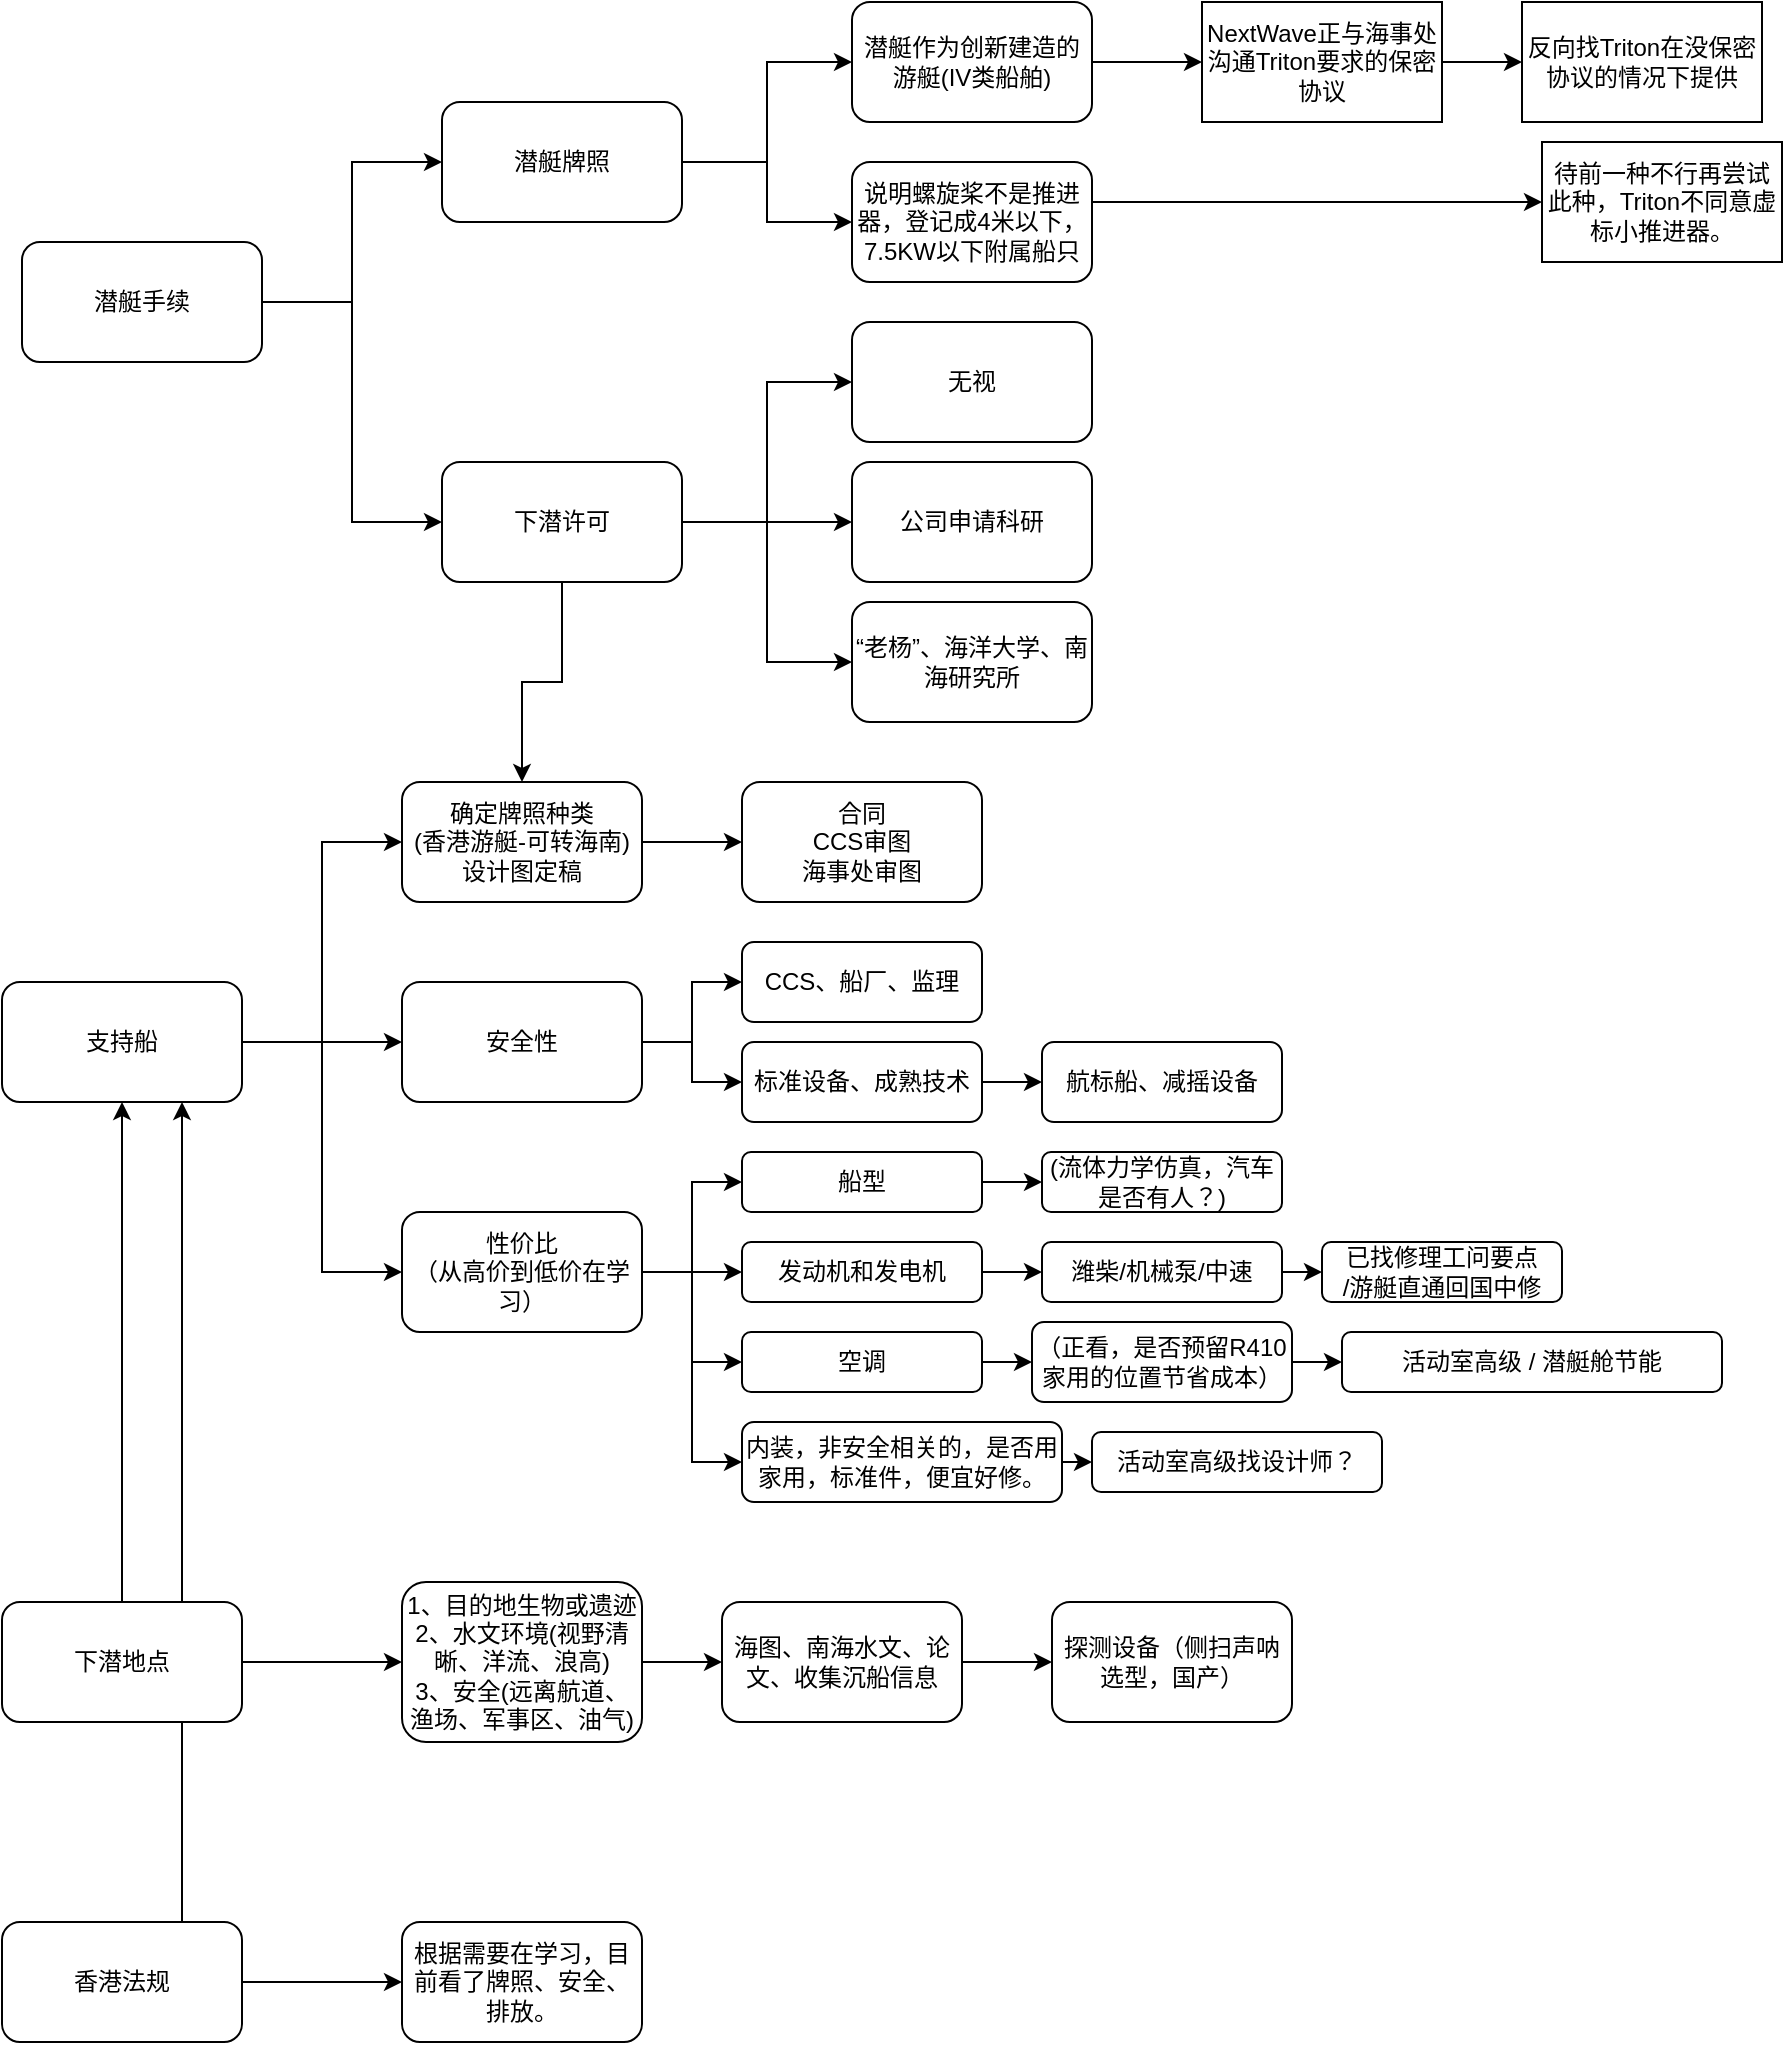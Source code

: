 <mxfile version="22.1.7" type="github">
  <diagram name="第 1 页" id="eVJsNLCNCUM8TFV9pEN_">
    <mxGraphModel dx="1048" dy="591" grid="1" gridSize="10" guides="1" tooltips="1" connect="1" arrows="1" fold="1" page="1" pageScale="1" pageWidth="827" pageHeight="1169" math="0" shadow="0">
      <root>
        <mxCell id="0" />
        <mxCell id="1" parent="0" />
        <mxCell id="Xnv4SM8pmu6KSxDaKhVw-44" style="edgeStyle=orthogonalEdgeStyle;rounded=0;orthogonalLoop=1;jettySize=auto;html=1;exitX=0.75;exitY=0;exitDx=0;exitDy=0;entryX=0.75;entryY=1;entryDx=0;entryDy=0;" edge="1" parent="1" source="y-pHavdXfrGVGDhUzRtg-7" target="uJTnzZAIRmg2BBLwjQIl-14">
          <mxGeometry relative="1" as="geometry" />
        </mxCell>
        <mxCell id="uJTnzZAIRmg2BBLwjQIl-10" style="edgeStyle=orthogonalEdgeStyle;rounded=0;orthogonalLoop=1;jettySize=auto;html=1;exitX=1;exitY=0.5;exitDx=0;exitDy=0;entryX=0;entryY=0.5;entryDx=0;entryDy=0;" parent="1" source="uJTnzZAIRmg2BBLwjQIl-1" target="uJTnzZAIRmg2BBLwjQIl-2" edge="1">
          <mxGeometry relative="1" as="geometry" />
        </mxCell>
        <mxCell id="y-pHavdXfrGVGDhUzRtg-1" style="edgeStyle=orthogonalEdgeStyle;rounded=0;orthogonalLoop=1;jettySize=auto;html=1;exitX=1;exitY=0.5;exitDx=0;exitDy=0;entryX=0;entryY=0.5;entryDx=0;entryDy=0;" parent="1" source="uJTnzZAIRmg2BBLwjQIl-1" target="uJTnzZAIRmg2BBLwjQIl-3" edge="1">
          <mxGeometry relative="1" as="geometry" />
        </mxCell>
        <mxCell id="uJTnzZAIRmg2BBLwjQIl-1" value="潜艇手续" style="rounded=1;whiteSpace=wrap;html=1;" parent="1" vertex="1">
          <mxGeometry x="110" y="130" width="120" height="60" as="geometry" />
        </mxCell>
        <mxCell id="uJTnzZAIRmg2BBLwjQIl-6" style="edgeStyle=orthogonalEdgeStyle;rounded=0;orthogonalLoop=1;jettySize=auto;html=1;exitX=1;exitY=0.5;exitDx=0;exitDy=0;entryX=0;entryY=0.5;entryDx=0;entryDy=0;" parent="1" source="uJTnzZAIRmg2BBLwjQIl-2" target="uJTnzZAIRmg2BBLwjQIl-4" edge="1">
          <mxGeometry relative="1" as="geometry" />
        </mxCell>
        <mxCell id="y-pHavdXfrGVGDhUzRtg-3" style="edgeStyle=orthogonalEdgeStyle;rounded=0;orthogonalLoop=1;jettySize=auto;html=1;exitX=1;exitY=0.5;exitDx=0;exitDy=0;entryX=0;entryY=0.5;entryDx=0;entryDy=0;" parent="1" source="uJTnzZAIRmg2BBLwjQIl-2" target="y-pHavdXfrGVGDhUzRtg-2" edge="1">
          <mxGeometry relative="1" as="geometry" />
        </mxCell>
        <mxCell id="uJTnzZAIRmg2BBLwjQIl-2" value="潜艇牌照" style="rounded=1;whiteSpace=wrap;html=1;" parent="1" vertex="1">
          <mxGeometry x="320" y="60" width="120" height="60" as="geometry" />
        </mxCell>
        <mxCell id="uJTnzZAIRmg2BBLwjQIl-12" style="edgeStyle=orthogonalEdgeStyle;rounded=0;orthogonalLoop=1;jettySize=auto;html=1;exitX=1;exitY=0.5;exitDx=0;exitDy=0;entryX=0;entryY=0.5;entryDx=0;entryDy=0;" parent="1" source="uJTnzZAIRmg2BBLwjQIl-3" target="uJTnzZAIRmg2BBLwjQIl-8" edge="1">
          <mxGeometry relative="1" as="geometry" />
        </mxCell>
        <mxCell id="uJTnzZAIRmg2BBLwjQIl-13" style="edgeStyle=orthogonalEdgeStyle;rounded=0;orthogonalLoop=1;jettySize=auto;html=1;exitX=1;exitY=0.5;exitDx=0;exitDy=0;entryX=0;entryY=0.5;entryDx=0;entryDy=0;" parent="1" source="uJTnzZAIRmg2BBLwjQIl-3" target="uJTnzZAIRmg2BBLwjQIl-9" edge="1">
          <mxGeometry relative="1" as="geometry" />
        </mxCell>
        <mxCell id="Xnv4SM8pmu6KSxDaKhVw-2" style="edgeStyle=orthogonalEdgeStyle;rounded=0;orthogonalLoop=1;jettySize=auto;html=1;exitX=1;exitY=0.5;exitDx=0;exitDy=0;entryX=0;entryY=0.5;entryDx=0;entryDy=0;" edge="1" parent="1" source="uJTnzZAIRmg2BBLwjQIl-3" target="Xnv4SM8pmu6KSxDaKhVw-1">
          <mxGeometry relative="1" as="geometry" />
        </mxCell>
        <mxCell id="Xnv4SM8pmu6KSxDaKhVw-42" style="edgeStyle=orthogonalEdgeStyle;rounded=0;orthogonalLoop=1;jettySize=auto;html=1;exitX=0.5;exitY=1;exitDx=0;exitDy=0;entryX=0.5;entryY=0;entryDx=0;entryDy=0;" edge="1" parent="1" source="uJTnzZAIRmg2BBLwjQIl-3" target="uJTnzZAIRmg2BBLwjQIl-18">
          <mxGeometry relative="1" as="geometry" />
        </mxCell>
        <mxCell id="uJTnzZAIRmg2BBLwjQIl-3" value="下潜许可" style="rounded=1;whiteSpace=wrap;html=1;" parent="1" vertex="1">
          <mxGeometry x="320" y="240" width="120" height="60" as="geometry" />
        </mxCell>
        <mxCell id="uJTnzZAIRmg2BBLwjQIl-28" style="edgeStyle=orthogonalEdgeStyle;rounded=0;orthogonalLoop=1;jettySize=auto;html=1;exitX=1;exitY=0.5;exitDx=0;exitDy=0;entryX=0;entryY=0.5;entryDx=0;entryDy=0;" parent="1" source="uJTnzZAIRmg2BBLwjQIl-4" target="uJTnzZAIRmg2BBLwjQIl-17" edge="1">
          <mxGeometry relative="1" as="geometry" />
        </mxCell>
        <mxCell id="uJTnzZAIRmg2BBLwjQIl-4" value="潜艇作为创新建造的游艇(IV类船舶)" style="rounded=1;whiteSpace=wrap;html=1;" parent="1" vertex="1">
          <mxGeometry x="525" y="10" width="120" height="60" as="geometry" />
        </mxCell>
        <mxCell id="y-pHavdXfrGVGDhUzRtg-6" style="edgeStyle=orthogonalEdgeStyle;rounded=0;orthogonalLoop=1;jettySize=auto;html=1;exitX=1;exitY=0.5;exitDx=0;exitDy=0;" parent="1" edge="1">
          <mxGeometry relative="1" as="geometry">
            <mxPoint x="870" y="110" as="targetPoint" />
            <mxPoint x="645" y="110" as="sourcePoint" />
          </mxGeometry>
        </mxCell>
        <mxCell id="uJTnzZAIRmg2BBLwjQIl-8" value="公司申请科研" style="rounded=1;whiteSpace=wrap;html=1;" parent="1" vertex="1">
          <mxGeometry x="525" y="240" width="120" height="60" as="geometry" />
        </mxCell>
        <mxCell id="uJTnzZAIRmg2BBLwjQIl-9" value="“老杨”、海洋大学、南海研究所" style="rounded=1;whiteSpace=wrap;html=1;" parent="1" vertex="1">
          <mxGeometry x="525" y="310" width="120" height="60" as="geometry" />
        </mxCell>
        <mxCell id="uJTnzZAIRmg2BBLwjQIl-19" style="edgeStyle=orthogonalEdgeStyle;rounded=0;orthogonalLoop=1;jettySize=auto;html=1;exitX=1;exitY=0.5;exitDx=0;exitDy=0;entryX=0;entryY=0.5;entryDx=0;entryDy=0;" parent="1" source="uJTnzZAIRmg2BBLwjQIl-14" target="uJTnzZAIRmg2BBLwjQIl-18" edge="1">
          <mxGeometry relative="1" as="geometry" />
        </mxCell>
        <mxCell id="Xnv4SM8pmu6KSxDaKhVw-4" style="edgeStyle=orthogonalEdgeStyle;rounded=0;orthogonalLoop=1;jettySize=auto;html=1;exitX=1;exitY=0.5;exitDx=0;exitDy=0;entryX=0;entryY=0.5;entryDx=0;entryDy=0;" edge="1" parent="1" source="uJTnzZAIRmg2BBLwjQIl-14" target="uJTnzZAIRmg2BBLwjQIl-21">
          <mxGeometry relative="1" as="geometry" />
        </mxCell>
        <mxCell id="Xnv4SM8pmu6KSxDaKhVw-5" style="edgeStyle=orthogonalEdgeStyle;rounded=0;orthogonalLoop=1;jettySize=auto;html=1;exitX=1;exitY=0.5;exitDx=0;exitDy=0;entryX=0;entryY=0.5;entryDx=0;entryDy=0;" edge="1" parent="1" source="uJTnzZAIRmg2BBLwjQIl-14" target="uJTnzZAIRmg2BBLwjQIl-24">
          <mxGeometry relative="1" as="geometry" />
        </mxCell>
        <mxCell id="uJTnzZAIRmg2BBLwjQIl-14" value="支持船" style="rounded=1;whiteSpace=wrap;html=1;" parent="1" vertex="1">
          <mxGeometry x="100" y="500" width="120" height="60" as="geometry" />
        </mxCell>
        <mxCell id="Xnv4SM8pmu6KSxDaKhVw-41" style="edgeStyle=orthogonalEdgeStyle;rounded=0;orthogonalLoop=1;jettySize=auto;html=1;exitX=1;exitY=0.5;exitDx=0;exitDy=0;entryX=0;entryY=0.5;entryDx=0;entryDy=0;" edge="1" parent="1" source="uJTnzZAIRmg2BBLwjQIl-17" target="Xnv4SM8pmu6KSxDaKhVw-40">
          <mxGeometry relative="1" as="geometry" />
        </mxCell>
        <mxCell id="uJTnzZAIRmg2BBLwjQIl-17" value="NextWave正与海事处沟通Triton要求的保密协议" style="rounded=0;whiteSpace=wrap;html=1;" parent="1" vertex="1">
          <mxGeometry x="700" y="10" width="120" height="60" as="geometry" />
        </mxCell>
        <mxCell id="uJTnzZAIRmg2BBLwjQIl-23" style="edgeStyle=orthogonalEdgeStyle;rounded=0;orthogonalLoop=1;jettySize=auto;html=1;exitX=1;exitY=0.5;exitDx=0;exitDy=0;entryX=0;entryY=0.5;entryDx=0;entryDy=0;" parent="1" source="uJTnzZAIRmg2BBLwjQIl-18" target="uJTnzZAIRmg2BBLwjQIl-20" edge="1">
          <mxGeometry relative="1" as="geometry" />
        </mxCell>
        <mxCell id="uJTnzZAIRmg2BBLwjQIl-18" value="确定牌照种类&lt;br&gt;(香港游艇-可转海南)&lt;br&gt;设计图定稿" style="rounded=1;whiteSpace=wrap;html=1;" parent="1" vertex="1">
          <mxGeometry x="300" y="400" width="120" height="60" as="geometry" />
        </mxCell>
        <mxCell id="uJTnzZAIRmg2BBLwjQIl-20" value="合同&lt;br&gt;CCS审图&lt;br&gt;海事处审图" style="rounded=1;whiteSpace=wrap;html=1;" parent="1" vertex="1">
          <mxGeometry x="470" y="400" width="120" height="60" as="geometry" />
        </mxCell>
        <mxCell id="Xnv4SM8pmu6KSxDaKhVw-15" style="edgeStyle=orthogonalEdgeStyle;rounded=0;orthogonalLoop=1;jettySize=auto;html=1;exitX=1;exitY=0.5;exitDx=0;exitDy=0;entryX=0;entryY=0.5;entryDx=0;entryDy=0;" edge="1" parent="1" source="uJTnzZAIRmg2BBLwjQIl-21" target="Xnv4SM8pmu6KSxDaKhVw-6">
          <mxGeometry relative="1" as="geometry" />
        </mxCell>
        <mxCell id="Xnv4SM8pmu6KSxDaKhVw-16" style="edgeStyle=orthogonalEdgeStyle;rounded=0;orthogonalLoop=1;jettySize=auto;html=1;exitX=1;exitY=0.5;exitDx=0;exitDy=0;entryX=0;entryY=0.5;entryDx=0;entryDy=0;" edge="1" parent="1" source="uJTnzZAIRmg2BBLwjQIl-21" target="Xnv4SM8pmu6KSxDaKhVw-7">
          <mxGeometry relative="1" as="geometry" />
        </mxCell>
        <mxCell id="uJTnzZAIRmg2BBLwjQIl-21" value="安全性" style="rounded=1;whiteSpace=wrap;html=1;" parent="1" vertex="1">
          <mxGeometry x="300" y="500" width="120" height="60" as="geometry" />
        </mxCell>
        <mxCell id="Xnv4SM8pmu6KSxDaKhVw-12" style="edgeStyle=orthogonalEdgeStyle;rounded=0;orthogonalLoop=1;jettySize=auto;html=1;exitX=1;exitY=0.5;exitDx=0;exitDy=0;entryX=0;entryY=0.5;entryDx=0;entryDy=0;" edge="1" parent="1" source="uJTnzZAIRmg2BBLwjQIl-24" target="Xnv4SM8pmu6KSxDaKhVw-8">
          <mxGeometry relative="1" as="geometry" />
        </mxCell>
        <mxCell id="Xnv4SM8pmu6KSxDaKhVw-13" style="edgeStyle=orthogonalEdgeStyle;rounded=0;orthogonalLoop=1;jettySize=auto;html=1;exitX=1;exitY=0.5;exitDx=0;exitDy=0;entryX=0;entryY=0.5;entryDx=0;entryDy=0;" edge="1" parent="1" source="uJTnzZAIRmg2BBLwjQIl-24" target="Xnv4SM8pmu6KSxDaKhVw-10">
          <mxGeometry relative="1" as="geometry" />
        </mxCell>
        <mxCell id="Xnv4SM8pmu6KSxDaKhVw-24" style="edgeStyle=orthogonalEdgeStyle;rounded=0;orthogonalLoop=1;jettySize=auto;html=1;exitX=1;exitY=0.5;exitDx=0;exitDy=0;entryX=0;entryY=0.5;entryDx=0;entryDy=0;" edge="1" parent="1" source="uJTnzZAIRmg2BBLwjQIl-24" target="Xnv4SM8pmu6KSxDaKhVw-23">
          <mxGeometry relative="1" as="geometry" />
        </mxCell>
        <mxCell id="Xnv4SM8pmu6KSxDaKhVw-29" style="edgeStyle=orthogonalEdgeStyle;rounded=0;orthogonalLoop=1;jettySize=auto;html=1;exitX=1;exitY=0.5;exitDx=0;exitDy=0;entryX=0;entryY=0.5;entryDx=0;entryDy=0;" edge="1" parent="1" source="uJTnzZAIRmg2BBLwjQIl-24" target="Xnv4SM8pmu6KSxDaKhVw-17">
          <mxGeometry relative="1" as="geometry" />
        </mxCell>
        <mxCell id="uJTnzZAIRmg2BBLwjQIl-24" value="性价比&lt;br&gt;（从高价到低价在学习）" style="rounded=1;whiteSpace=wrap;html=1;" parent="1" vertex="1">
          <mxGeometry x="300" y="615" width="120" height="60" as="geometry" />
        </mxCell>
        <mxCell id="uJTnzZAIRmg2BBLwjQIl-31" style="edgeStyle=orthogonalEdgeStyle;rounded=0;orthogonalLoop=1;jettySize=auto;html=1;exitX=1;exitY=0.5;exitDx=0;exitDy=0;entryX=0;entryY=0.5;entryDx=0;entryDy=0;" parent="1" source="uJTnzZAIRmg2BBLwjQIl-26" target="uJTnzZAIRmg2BBLwjQIl-27" edge="1">
          <mxGeometry relative="1" as="geometry" />
        </mxCell>
        <mxCell id="uJTnzZAIRmg2BBLwjQIl-32" style="edgeStyle=orthogonalEdgeStyle;rounded=0;orthogonalLoop=1;jettySize=auto;html=1;exitX=0.5;exitY=0;exitDx=0;exitDy=0;entryX=0.5;entryY=1;entryDx=0;entryDy=0;" parent="1" source="uJTnzZAIRmg2BBLwjQIl-26" target="uJTnzZAIRmg2BBLwjQIl-14" edge="1">
          <mxGeometry relative="1" as="geometry" />
        </mxCell>
        <mxCell id="uJTnzZAIRmg2BBLwjQIl-26" value="下潜地点" style="rounded=1;whiteSpace=wrap;html=1;" parent="1" vertex="1">
          <mxGeometry x="100" y="810" width="120" height="60" as="geometry" />
        </mxCell>
        <mxCell id="Xnv4SM8pmu6KSxDaKhVw-38" style="edgeStyle=orthogonalEdgeStyle;rounded=0;orthogonalLoop=1;jettySize=auto;html=1;exitX=1;exitY=0.5;exitDx=0;exitDy=0;" edge="1" parent="1" source="uJTnzZAIRmg2BBLwjQIl-27" target="Xnv4SM8pmu6KSxDaKhVw-35">
          <mxGeometry relative="1" as="geometry" />
        </mxCell>
        <mxCell id="uJTnzZAIRmg2BBLwjQIl-27" value="1、目的地生物或遗迹&lt;br&gt;2、水文环境(视野清晰、洋流、浪高)&lt;br&gt;3、安全(远离航道、渔场、军事区、油气)" style="rounded=1;whiteSpace=wrap;html=1;" parent="1" vertex="1">
          <mxGeometry x="300" y="800" width="120" height="80" as="geometry" />
        </mxCell>
        <mxCell id="y-pHavdXfrGVGDhUzRtg-2" value="说明螺旋桨不是推进器，登记成4米以下，7.5KW以下附属船只" style="rounded=1;whiteSpace=wrap;html=1;" parent="1" vertex="1">
          <mxGeometry x="525" y="90" width="120" height="60" as="geometry" />
        </mxCell>
        <mxCell id="y-pHavdXfrGVGDhUzRtg-10" style="edgeStyle=orthogonalEdgeStyle;rounded=0;orthogonalLoop=1;jettySize=auto;html=1;exitX=1;exitY=0.5;exitDx=0;exitDy=0;" parent="1" source="y-pHavdXfrGVGDhUzRtg-7" edge="1">
          <mxGeometry relative="1" as="geometry">
            <mxPoint x="300" y="1000" as="targetPoint" />
          </mxGeometry>
        </mxCell>
        <mxCell id="y-pHavdXfrGVGDhUzRtg-7" value="香港法规" style="rounded=1;whiteSpace=wrap;html=1;" parent="1" vertex="1">
          <mxGeometry x="100" y="970" width="120" height="60" as="geometry" />
        </mxCell>
        <mxCell id="RBoVIYKwUGzxHA82L_Fq-1" value="根据需要在学习，目前看了牌照、安全、排放。" style="rounded=1;whiteSpace=wrap;html=1;" parent="1" vertex="1">
          <mxGeometry x="300" y="970" width="120" height="60" as="geometry" />
        </mxCell>
        <mxCell id="Xnv4SM8pmu6KSxDaKhVw-1" value="无视&lt;br&gt;" style="rounded=1;whiteSpace=wrap;html=1;" vertex="1" parent="1">
          <mxGeometry x="525" y="170" width="120" height="60" as="geometry" />
        </mxCell>
        <mxCell id="Xnv4SM8pmu6KSxDaKhVw-3" value="待前一种不行再尝试此种，Triton不同意虚标小推进器。" style="rounded=0;whiteSpace=wrap;html=1;" vertex="1" parent="1">
          <mxGeometry x="870" y="80" width="120" height="60" as="geometry" />
        </mxCell>
        <mxCell id="Xnv4SM8pmu6KSxDaKhVw-6" value="CCS、船厂、监理" style="rounded=1;whiteSpace=wrap;html=1;" vertex="1" parent="1">
          <mxGeometry x="470" y="480" width="120" height="40" as="geometry" />
        </mxCell>
        <mxCell id="Xnv4SM8pmu6KSxDaKhVw-34" style="edgeStyle=orthogonalEdgeStyle;rounded=0;orthogonalLoop=1;jettySize=auto;html=1;exitX=1;exitY=0.5;exitDx=0;exitDy=0;entryX=0;entryY=0.5;entryDx=0;entryDy=0;" edge="1" parent="1" source="Xnv4SM8pmu6KSxDaKhVw-7" target="Xnv4SM8pmu6KSxDaKhVw-20">
          <mxGeometry relative="1" as="geometry" />
        </mxCell>
        <mxCell id="Xnv4SM8pmu6KSxDaKhVw-7" value="标准设备、成熟技术" style="rounded=1;whiteSpace=wrap;html=1;" vertex="1" parent="1">
          <mxGeometry x="470" y="530" width="120" height="40" as="geometry" />
        </mxCell>
        <mxCell id="Xnv4SM8pmu6KSxDaKhVw-21" style="edgeStyle=orthogonalEdgeStyle;rounded=0;orthogonalLoop=1;jettySize=auto;html=1;exitX=1;exitY=0.5;exitDx=0;exitDy=0;entryX=0;entryY=0.5;entryDx=0;entryDy=0;" edge="1" parent="1" source="Xnv4SM8pmu6KSxDaKhVw-8" target="Xnv4SM8pmu6KSxDaKhVw-18">
          <mxGeometry relative="1" as="geometry" />
        </mxCell>
        <mxCell id="Xnv4SM8pmu6KSxDaKhVw-8" value="船型" style="rounded=1;whiteSpace=wrap;html=1;" vertex="1" parent="1">
          <mxGeometry x="470" y="585" width="120" height="30" as="geometry" />
        </mxCell>
        <mxCell id="Xnv4SM8pmu6KSxDaKhVw-22" style="edgeStyle=orthogonalEdgeStyle;rounded=0;orthogonalLoop=1;jettySize=auto;html=1;exitX=1;exitY=0.5;exitDx=0;exitDy=0;entryX=0;entryY=0.5;entryDx=0;entryDy=0;" edge="1" parent="1" source="Xnv4SM8pmu6KSxDaKhVw-10" target="Xnv4SM8pmu6KSxDaKhVw-19">
          <mxGeometry relative="1" as="geometry" />
        </mxCell>
        <mxCell id="Xnv4SM8pmu6KSxDaKhVw-10" value="发动机和发电机" style="rounded=1;whiteSpace=wrap;html=1;" vertex="1" parent="1">
          <mxGeometry x="470" y="630" width="120" height="30" as="geometry" />
        </mxCell>
        <mxCell id="Xnv4SM8pmu6KSxDaKhVw-28" style="edgeStyle=orthogonalEdgeStyle;rounded=0;orthogonalLoop=1;jettySize=auto;html=1;exitX=1;exitY=0.5;exitDx=0;exitDy=0;entryX=0;entryY=0.5;entryDx=0;entryDy=0;" edge="1" parent="1" source="Xnv4SM8pmu6KSxDaKhVw-11" target="Xnv4SM8pmu6KSxDaKhVw-25">
          <mxGeometry relative="1" as="geometry" />
        </mxCell>
        <mxCell id="Xnv4SM8pmu6KSxDaKhVw-11" value="（正看，是否预留R410家用的位置节省成本）" style="rounded=1;whiteSpace=wrap;html=1;" vertex="1" parent="1">
          <mxGeometry x="615" y="670" width="130" height="40" as="geometry" />
        </mxCell>
        <mxCell id="Xnv4SM8pmu6KSxDaKhVw-32" style="edgeStyle=orthogonalEdgeStyle;rounded=0;orthogonalLoop=1;jettySize=auto;html=1;exitX=1;exitY=0.5;exitDx=0;exitDy=0;entryX=0;entryY=0.5;entryDx=0;entryDy=0;" edge="1" parent="1" source="Xnv4SM8pmu6KSxDaKhVw-17" target="Xnv4SM8pmu6KSxDaKhVw-31">
          <mxGeometry relative="1" as="geometry" />
        </mxCell>
        <mxCell id="Xnv4SM8pmu6KSxDaKhVw-17" value="内装，非安全相关的，是否用家用，标准件，便宜好修。" style="rounded=1;whiteSpace=wrap;html=1;" vertex="1" parent="1">
          <mxGeometry x="470" y="720" width="160" height="40" as="geometry" />
        </mxCell>
        <mxCell id="Xnv4SM8pmu6KSxDaKhVw-18" value="(流体力学仿真，汽车是否有人？)" style="rounded=1;whiteSpace=wrap;html=1;" vertex="1" parent="1">
          <mxGeometry x="620" y="585" width="120" height="30" as="geometry" />
        </mxCell>
        <mxCell id="Xnv4SM8pmu6KSxDaKhVw-37" style="edgeStyle=orthogonalEdgeStyle;rounded=0;orthogonalLoop=1;jettySize=auto;html=1;exitX=1;exitY=0.5;exitDx=0;exitDy=0;entryX=0;entryY=0.5;entryDx=0;entryDy=0;" edge="1" parent="1" source="Xnv4SM8pmu6KSxDaKhVw-19" target="Xnv4SM8pmu6KSxDaKhVw-36">
          <mxGeometry relative="1" as="geometry" />
        </mxCell>
        <mxCell id="Xnv4SM8pmu6KSxDaKhVw-19" value="潍柴/机械泵/中速" style="rounded=1;whiteSpace=wrap;html=1;" vertex="1" parent="1">
          <mxGeometry x="620" y="630" width="120" height="30" as="geometry" />
        </mxCell>
        <mxCell id="Xnv4SM8pmu6KSxDaKhVw-20" value="航标船、减摇设备" style="rounded=1;whiteSpace=wrap;html=1;" vertex="1" parent="1">
          <mxGeometry x="620" y="530" width="120" height="40" as="geometry" />
        </mxCell>
        <mxCell id="Xnv4SM8pmu6KSxDaKhVw-26" style="edgeStyle=orthogonalEdgeStyle;rounded=0;orthogonalLoop=1;jettySize=auto;html=1;exitX=1;exitY=0.5;exitDx=0;exitDy=0;entryX=0;entryY=0.5;entryDx=0;entryDy=0;" edge="1" parent="1" source="Xnv4SM8pmu6KSxDaKhVw-23" target="Xnv4SM8pmu6KSxDaKhVw-11">
          <mxGeometry relative="1" as="geometry" />
        </mxCell>
        <mxCell id="Xnv4SM8pmu6KSxDaKhVw-23" value="空调" style="rounded=1;whiteSpace=wrap;html=1;" vertex="1" parent="1">
          <mxGeometry x="470" y="675" width="120" height="30" as="geometry" />
        </mxCell>
        <mxCell id="Xnv4SM8pmu6KSxDaKhVw-25" value="活动室高级 / 潜艇舱节能" style="rounded=1;whiteSpace=wrap;html=1;" vertex="1" parent="1">
          <mxGeometry x="770" y="675" width="190" height="30" as="geometry" />
        </mxCell>
        <mxCell id="Xnv4SM8pmu6KSxDaKhVw-31" value="活动室高级找设计师？" style="rounded=1;whiteSpace=wrap;html=1;" vertex="1" parent="1">
          <mxGeometry x="645" y="725" width="145" height="30" as="geometry" />
        </mxCell>
        <mxCell id="Xnv4SM8pmu6KSxDaKhVw-43" style="edgeStyle=orthogonalEdgeStyle;rounded=0;orthogonalLoop=1;jettySize=auto;html=1;exitX=1;exitY=0.5;exitDx=0;exitDy=0;" edge="1" parent="1" source="Xnv4SM8pmu6KSxDaKhVw-35" target="Xnv4SM8pmu6KSxDaKhVw-39">
          <mxGeometry relative="1" as="geometry" />
        </mxCell>
        <mxCell id="Xnv4SM8pmu6KSxDaKhVw-35" value="海图、南海水文、论文、收集沉船信息" style="rounded=1;whiteSpace=wrap;html=1;" vertex="1" parent="1">
          <mxGeometry x="460" y="810" width="120" height="60" as="geometry" />
        </mxCell>
        <mxCell id="Xnv4SM8pmu6KSxDaKhVw-36" value="已找修理工问要点&lt;br&gt;/游艇直通回国中修" style="rounded=1;whiteSpace=wrap;html=1;" vertex="1" parent="1">
          <mxGeometry x="760" y="630" width="120" height="30" as="geometry" />
        </mxCell>
        <mxCell id="Xnv4SM8pmu6KSxDaKhVw-39" value="探测设备（侧扫声呐选型，国产）" style="rounded=1;whiteSpace=wrap;html=1;" vertex="1" parent="1">
          <mxGeometry x="625" y="810" width="120" height="60" as="geometry" />
        </mxCell>
        <mxCell id="Xnv4SM8pmu6KSxDaKhVw-40" value="反向找Triton在没保密协议的情况下提供" style="rounded=0;whiteSpace=wrap;html=1;" vertex="1" parent="1">
          <mxGeometry x="860" y="10" width="120" height="60" as="geometry" />
        </mxCell>
      </root>
    </mxGraphModel>
  </diagram>
</mxfile>
